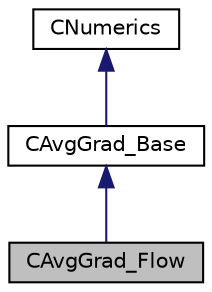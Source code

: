 digraph "CAvgGrad_Flow"
{
 // LATEX_PDF_SIZE
  edge [fontname="Helvetica",fontsize="10",labelfontname="Helvetica",labelfontsize="10"];
  node [fontname="Helvetica",fontsize="10",shape=record];
  Node1 [label="CAvgGrad_Flow",height=0.2,width=0.4,color="black", fillcolor="grey75", style="filled", fontcolor="black",tooltip="Class for computing viscous term using the average of gradients."];
  Node2 -> Node1 [dir="back",color="midnightblue",fontsize="10",style="solid",fontname="Helvetica"];
  Node2 [label="CAvgGrad_Base",height=0.2,width=0.4,color="black", fillcolor="white", style="filled",URL="$classCAvgGrad__Base.html",tooltip="A base class for computing viscous terms using an average of gradients."];
  Node3 -> Node2 [dir="back",color="midnightblue",fontsize="10",style="solid",fontname="Helvetica"];
  Node3 [label="CNumerics",height=0.2,width=0.4,color="black", fillcolor="white", style="filled",URL="$classCNumerics.html",tooltip="Class for defining the numerical methods."];
}
